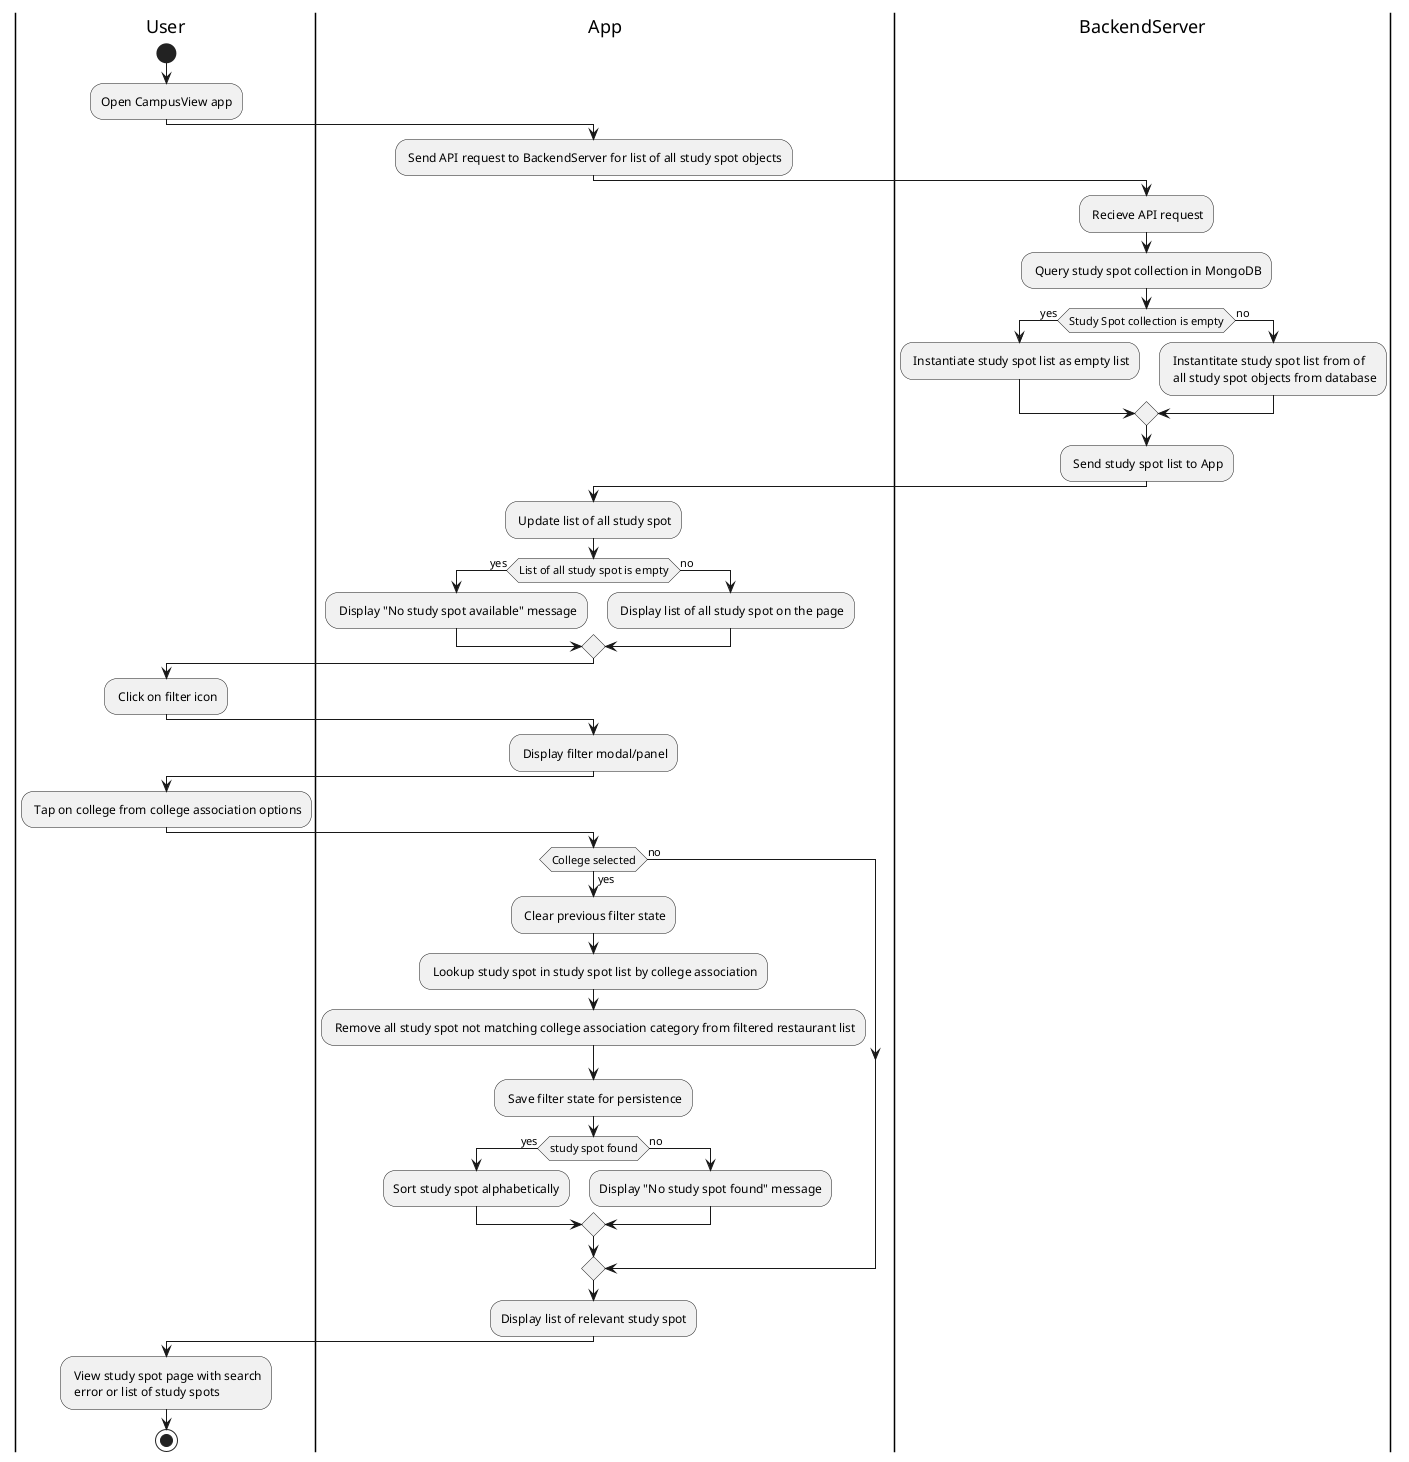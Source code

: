 @startuml filter_study_spot
|User|
start
:Open CampusView app;

|App|
: Send API request to BackendServer for list of all study spot objects;

|BackendServer|
: Recieve API request;
: Query study spot collection in MongoDB;
if (Study Spot collection is empty) then (yes)
    : Instantiate study spot list as empty list;
else (no)
    : Instantitate study spot list from of\n all study spot objects from database;
endif
: Send study spot list to App;

|App|
: Update list of all study spot;
if (List of all study spot is empty) then (yes)
    : Display "No study spot available" message;
else (no)
    : Display list of all study spot on the page;
endif

|User|
: Click on filter icon;

|App|
: Display filter modal/panel;

|User|
: Tap on college from college association options;

|App|
if (College selected) then (yes)
    : Clear previous filter state;
    : Lookup study spot in study spot list by college association;
    : Remove all study spot not matching college association category from filtered restaurant list;
    : Save filter state for persistence;
    if (study spot found) then (yes)
        :Sort study spot alphabetically;
    else (no)
        :Display "No study spot found" message;
    endif
else (no)
endif

:Display list of relevant study spot;

|User|
: View study spot page with search\n error or list of study spots;

stop
@enduml